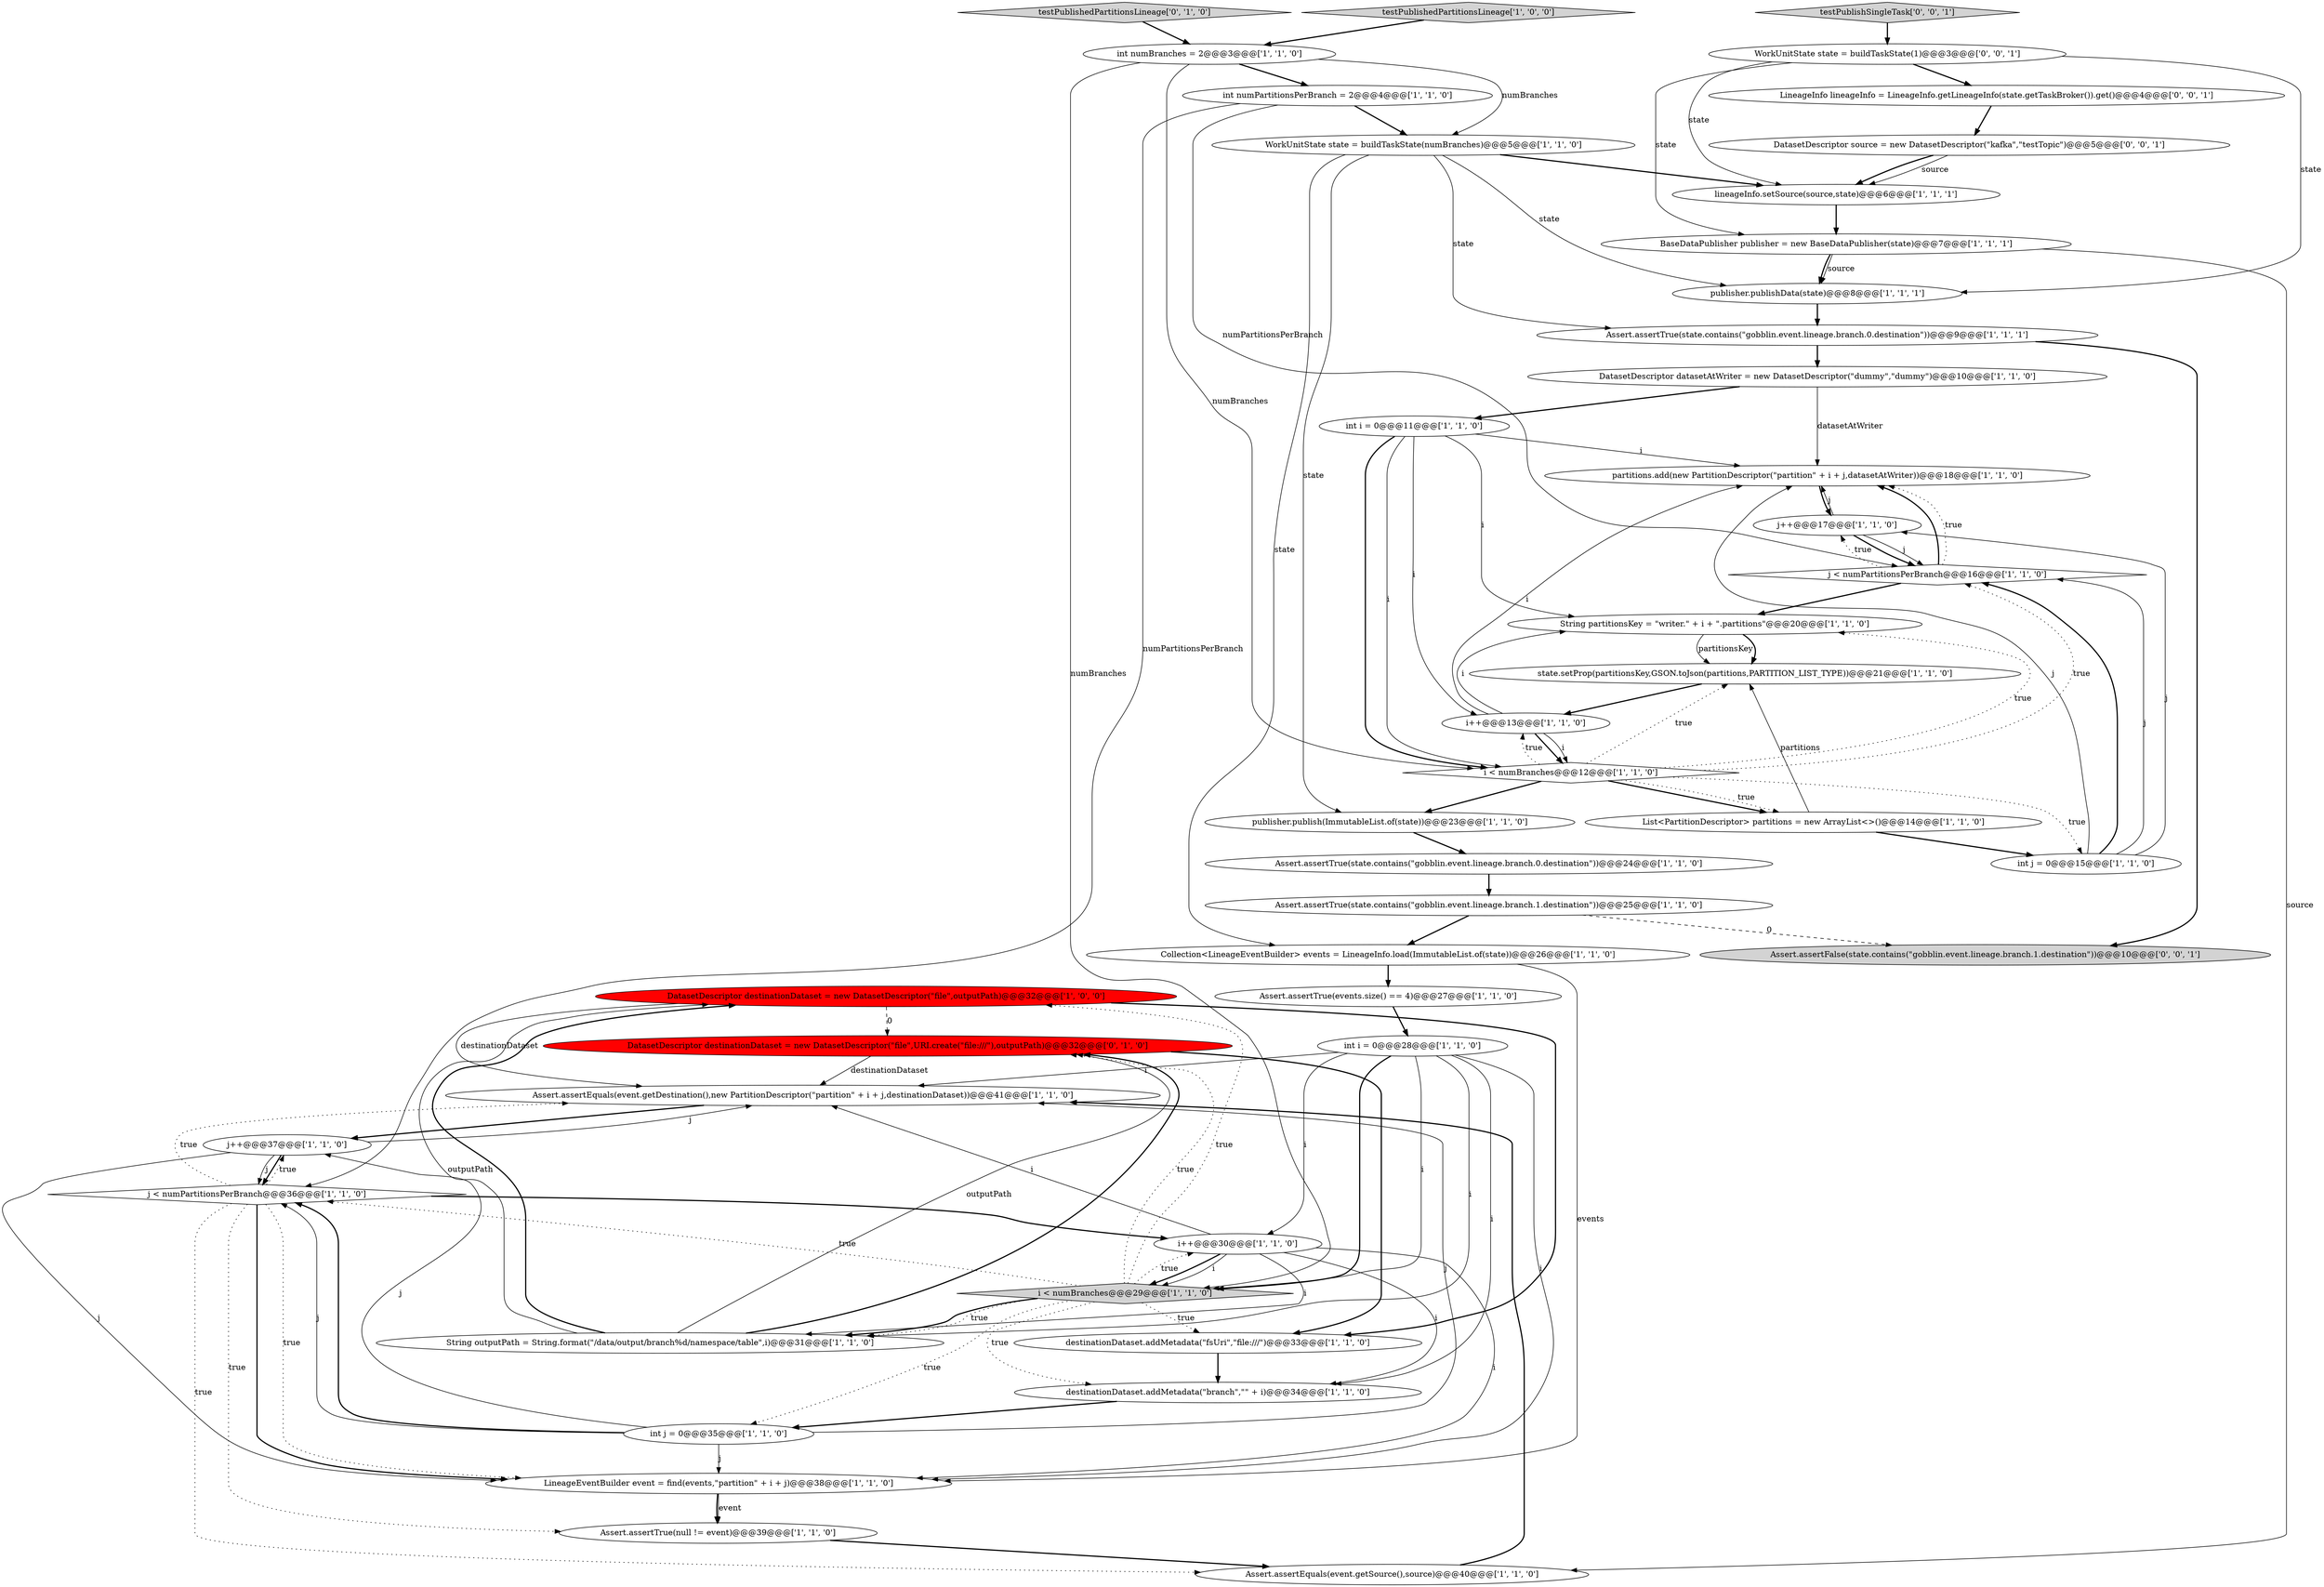 digraph {
0 [style = filled, label = "DatasetDescriptor destinationDataset = new DatasetDescriptor(\"file\",outputPath)@@@32@@@['1', '0', '0']", fillcolor = red, shape = ellipse image = "AAA1AAABBB1BBB"];
25 [style = filled, label = "publisher.publish(ImmutableList.of(state))@@@23@@@['1', '1', '0']", fillcolor = white, shape = ellipse image = "AAA0AAABBB1BBB"];
2 [style = filled, label = "i++@@@30@@@['1', '1', '0']", fillcolor = white, shape = ellipse image = "AAA0AAABBB1BBB"];
6 [style = filled, label = "Assert.assertTrue(events.size() == 4)@@@27@@@['1', '1', '0']", fillcolor = white, shape = ellipse image = "AAA0AAABBB1BBB"];
15 [style = filled, label = "i < numBranches@@@29@@@['1', '1', '0']", fillcolor = lightgray, shape = diamond image = "AAA0AAABBB1BBB"];
20 [style = filled, label = "BaseDataPublisher publisher = new BaseDataPublisher(state)@@@7@@@['1', '1', '1']", fillcolor = white, shape = ellipse image = "AAA0AAABBB1BBB"];
28 [style = filled, label = "partitions.add(new PartitionDescriptor(\"partition\" + i + j,datasetAtWriter))@@@18@@@['1', '1', '0']", fillcolor = white, shape = ellipse image = "AAA0AAABBB1BBB"];
27 [style = filled, label = "String partitionsKey = \"writer.\" + i + \".partitions\"@@@20@@@['1', '1', '0']", fillcolor = white, shape = ellipse image = "AAA0AAABBB1BBB"];
1 [style = filled, label = "j < numPartitionsPerBranch@@@16@@@['1', '1', '0']", fillcolor = white, shape = diamond image = "AAA0AAABBB1BBB"];
8 [style = filled, label = "int i = 0@@@11@@@['1', '1', '0']", fillcolor = white, shape = ellipse image = "AAA0AAABBB1BBB"];
29 [style = filled, label = "DatasetDescriptor datasetAtWriter = new DatasetDescriptor(\"dummy\",\"dummy\")@@@10@@@['1', '1', '0']", fillcolor = white, shape = ellipse image = "AAA0AAABBB1BBB"];
39 [style = filled, label = "DatasetDescriptor destinationDataset = new DatasetDescriptor(\"file\",URI.create(\"file:///\"),outputPath)@@@32@@@['0', '1', '0']", fillcolor = red, shape = ellipse image = "AAA1AAABBB2BBB"];
30 [style = filled, label = "publisher.publishData(state)@@@8@@@['1', '1', '1']", fillcolor = white, shape = ellipse image = "AAA0AAABBB1BBB"];
18 [style = filled, label = "j < numPartitionsPerBranch@@@36@@@['1', '1', '0']", fillcolor = white, shape = diamond image = "AAA0AAABBB1BBB"];
22 [style = filled, label = "Assert.assertEquals(event.getDestination(),new PartitionDescriptor(\"partition\" + i + j,destinationDataset))@@@41@@@['1', '1', '0']", fillcolor = white, shape = ellipse image = "AAA0AAABBB1BBB"];
40 [style = filled, label = "LineageInfo lineageInfo = LineageInfo.getLineageInfo(state.getTaskBroker()).get()@@@4@@@['0', '0', '1']", fillcolor = white, shape = ellipse image = "AAA0AAABBB3BBB"];
31 [style = filled, label = "String outputPath = String.format(\"/data/output/branch%d/namespace/table\",i)@@@31@@@['1', '1', '0']", fillcolor = white, shape = ellipse image = "AAA0AAABBB1BBB"];
11 [style = filled, label = "destinationDataset.addMetadata(\"fsUri\",\"file:///\")@@@33@@@['1', '1', '0']", fillcolor = white, shape = ellipse image = "AAA0AAABBB1BBB"];
14 [style = filled, label = "i++@@@13@@@['1', '1', '0']", fillcolor = white, shape = ellipse image = "AAA0AAABBB1BBB"];
42 [style = filled, label = "DatasetDescriptor source = new DatasetDescriptor(\"kafka\",\"testTopic\")@@@5@@@['0', '0', '1']", fillcolor = white, shape = ellipse image = "AAA0AAABBB3BBB"];
5 [style = filled, label = "Assert.assertTrue(null != event)@@@39@@@['1', '1', '0']", fillcolor = white, shape = ellipse image = "AAA0AAABBB1BBB"];
16 [style = filled, label = "List<PartitionDescriptor> partitions = new ArrayList<>()@@@14@@@['1', '1', '0']", fillcolor = white, shape = ellipse image = "AAA0AAABBB1BBB"];
35 [style = filled, label = "j++@@@37@@@['1', '1', '0']", fillcolor = white, shape = ellipse image = "AAA0AAABBB1BBB"];
36 [style = filled, label = "int numPartitionsPerBranch = 2@@@4@@@['1', '1', '0']", fillcolor = white, shape = ellipse image = "AAA0AAABBB1BBB"];
37 [style = filled, label = "destinationDataset.addMetadata(\"branch\",\"\" + i)@@@34@@@['1', '1', '0']", fillcolor = white, shape = ellipse image = "AAA0AAABBB1BBB"];
9 [style = filled, label = "int j = 0@@@35@@@['1', '1', '0']", fillcolor = white, shape = ellipse image = "AAA0AAABBB1BBB"];
3 [style = filled, label = "Assert.assertEquals(event.getSource(),source)@@@40@@@['1', '1', '0']", fillcolor = white, shape = ellipse image = "AAA0AAABBB1BBB"];
12 [style = filled, label = "int j = 0@@@15@@@['1', '1', '0']", fillcolor = white, shape = ellipse image = "AAA0AAABBB1BBB"];
21 [style = filled, label = "Assert.assertTrue(state.contains(\"gobblin.event.lineage.branch.0.destination\"))@@@9@@@['1', '1', '1']", fillcolor = white, shape = ellipse image = "AAA0AAABBB1BBB"];
33 [style = filled, label = "Collection<LineageEventBuilder> events = LineageInfo.load(ImmutableList.of(state))@@@26@@@['1', '1', '0']", fillcolor = white, shape = ellipse image = "AAA0AAABBB1BBB"];
4 [style = filled, label = "int i = 0@@@28@@@['1', '1', '0']", fillcolor = white, shape = ellipse image = "AAA0AAABBB1BBB"];
23 [style = filled, label = "j++@@@17@@@['1', '1', '0']", fillcolor = white, shape = ellipse image = "AAA0AAABBB1BBB"];
24 [style = filled, label = "int numBranches = 2@@@3@@@['1', '1', '0']", fillcolor = white, shape = ellipse image = "AAA0AAABBB1BBB"];
38 [style = filled, label = "testPublishedPartitionsLineage['0', '1', '0']", fillcolor = lightgray, shape = diamond image = "AAA0AAABBB2BBB"];
34 [style = filled, label = "state.setProp(partitionsKey,GSON.toJson(partitions,PARTITION_LIST_TYPE))@@@21@@@['1', '1', '0']", fillcolor = white, shape = ellipse image = "AAA0AAABBB1BBB"];
7 [style = filled, label = "Assert.assertTrue(state.contains(\"gobblin.event.lineage.branch.1.destination\"))@@@25@@@['1', '1', '0']", fillcolor = white, shape = ellipse image = "AAA0AAABBB1BBB"];
44 [style = filled, label = "testPublishSingleTask['0', '0', '1']", fillcolor = lightgray, shape = diamond image = "AAA0AAABBB3BBB"];
10 [style = filled, label = "lineageInfo.setSource(source,state)@@@6@@@['1', '1', '1']", fillcolor = white, shape = ellipse image = "AAA0AAABBB1BBB"];
43 [style = filled, label = "WorkUnitState state = buildTaskState(1)@@@3@@@['0', '0', '1']", fillcolor = white, shape = ellipse image = "AAA0AAABBB3BBB"];
41 [style = filled, label = "Assert.assertFalse(state.contains(\"gobblin.event.lineage.branch.1.destination\"))@@@10@@@['0', '0', '1']", fillcolor = lightgray, shape = ellipse image = "AAA0AAABBB3BBB"];
19 [style = filled, label = "i < numBranches@@@12@@@['1', '1', '0']", fillcolor = white, shape = diamond image = "AAA0AAABBB1BBB"];
26 [style = filled, label = "LineageEventBuilder event = find(events,\"partition\" + i + j)@@@38@@@['1', '1', '0']", fillcolor = white, shape = ellipse image = "AAA0AAABBB1BBB"];
13 [style = filled, label = "testPublishedPartitionsLineage['1', '0', '0']", fillcolor = lightgray, shape = diamond image = "AAA0AAABBB1BBB"];
32 [style = filled, label = "Assert.assertTrue(state.contains(\"gobblin.event.lineage.branch.0.destination\"))@@@24@@@['1', '1', '0']", fillcolor = white, shape = ellipse image = "AAA0AAABBB1BBB"];
17 [style = filled, label = "WorkUnitState state = buildTaskState(numBranches)@@@5@@@['1', '1', '0']", fillcolor = white, shape = ellipse image = "AAA0AAABBB1BBB"];
12->23 [style = solid, label="j"];
5->3 [style = bold, label=""];
35->26 [style = solid, label="j"];
18->35 [style = dotted, label="true"];
36->18 [style = solid, label="numPartitionsPerBranch"];
15->31 [style = dotted, label="true"];
4->15 [style = bold, label=""];
1->27 [style = bold, label=""];
4->37 [style = solid, label="i"];
15->9 [style = dotted, label="true"];
37->9 [style = bold, label=""];
4->2 [style = solid, label="i"];
24->15 [style = solid, label="numBranches"];
43->40 [style = bold, label=""];
9->26 [style = solid, label="j"];
1->28 [style = bold, label=""];
14->27 [style = solid, label="i"];
2->31 [style = solid, label="i"];
4->15 [style = solid, label="i"];
0->22 [style = solid, label="destinationDataset"];
18->3 [style = dotted, label="true"];
2->15 [style = bold, label=""];
12->1 [style = solid, label="j"];
20->3 [style = solid, label="source"];
1->23 [style = dotted, label="true"];
9->18 [style = solid, label="j"];
36->17 [style = bold, label=""];
9->22 [style = solid, label="j"];
8->28 [style = solid, label="i"];
33->26 [style = solid, label="events"];
17->33 [style = solid, label="state"];
35->18 [style = bold, label=""];
15->2 [style = dotted, label="true"];
15->18 [style = dotted, label="true"];
17->21 [style = solid, label="state"];
21->41 [style = bold, label=""];
11->37 [style = bold, label=""];
8->27 [style = solid, label="i"];
19->27 [style = dotted, label="true"];
32->7 [style = bold, label=""];
16->34 [style = solid, label="partitions"];
12->1 [style = bold, label=""];
27->34 [style = solid, label="partitionsKey"];
19->25 [style = bold, label=""];
7->33 [style = bold, label=""];
6->4 [style = bold, label=""];
2->37 [style = solid, label="i"];
9->35 [style = solid, label="j"];
21->29 [style = bold, label=""];
36->1 [style = solid, label="numPartitionsPerBranch"];
15->31 [style = bold, label=""];
18->26 [style = dotted, label="true"];
17->30 [style = solid, label="state"];
8->19 [style = solid, label="i"];
18->5 [style = dotted, label="true"];
34->14 [style = bold, label=""];
1->28 [style = dotted, label="true"];
17->10 [style = bold, label=""];
19->1 [style = dotted, label="true"];
19->34 [style = dotted, label="true"];
43->10 [style = solid, label="state"];
13->24 [style = bold, label=""];
38->24 [style = bold, label=""];
31->0 [style = bold, label=""];
18->26 [style = bold, label=""];
43->30 [style = solid, label="state"];
19->12 [style = dotted, label="true"];
0->11 [style = bold, label=""];
14->19 [style = bold, label=""];
2->22 [style = solid, label="i"];
15->0 [style = dotted, label="true"];
19->16 [style = bold, label=""];
30->21 [style = bold, label=""];
27->34 [style = bold, label=""];
9->18 [style = bold, label=""];
31->39 [style = solid, label="outputPath"];
28->23 [style = bold, label=""];
2->26 [style = solid, label="i"];
24->17 [style = solid, label="numBranches"];
35->22 [style = solid, label="j"];
31->0 [style = solid, label="outputPath"];
29->28 [style = solid, label="datasetAtWriter"];
15->11 [style = dotted, label="true"];
4->31 [style = solid, label="i"];
15->37 [style = dotted, label="true"];
39->22 [style = solid, label="destinationDataset"];
7->41 [style = dashed, label="0"];
31->39 [style = bold, label=""];
4->26 [style = solid, label="i"];
43->20 [style = solid, label="state"];
22->35 [style = bold, label=""];
4->22 [style = solid, label="i"];
18->22 [style = dotted, label="true"];
29->8 [style = bold, label=""];
19->14 [style = dotted, label="true"];
10->20 [style = bold, label=""];
20->30 [style = solid, label="source"];
42->10 [style = solid, label="source"];
15->39 [style = dotted, label="true"];
26->5 [style = bold, label=""];
8->19 [style = bold, label=""];
33->6 [style = bold, label=""];
17->25 [style = solid, label="state"];
25->32 [style = bold, label=""];
23->1 [style = solid, label="j"];
35->18 [style = solid, label="j"];
0->39 [style = dashed, label="0"];
18->2 [style = bold, label=""];
3->22 [style = bold, label=""];
39->11 [style = bold, label=""];
2->15 [style = solid, label="i"];
44->43 [style = bold, label=""];
24->36 [style = bold, label=""];
26->5 [style = solid, label="event"];
12->28 [style = solid, label="j"];
8->14 [style = solid, label="i"];
14->19 [style = solid, label="i"];
42->10 [style = bold, label=""];
19->16 [style = dotted, label="true"];
23->1 [style = bold, label=""];
23->28 [style = solid, label="j"];
20->30 [style = bold, label=""];
16->12 [style = bold, label=""];
40->42 [style = bold, label=""];
14->28 [style = solid, label="i"];
24->19 [style = solid, label="numBranches"];
}
